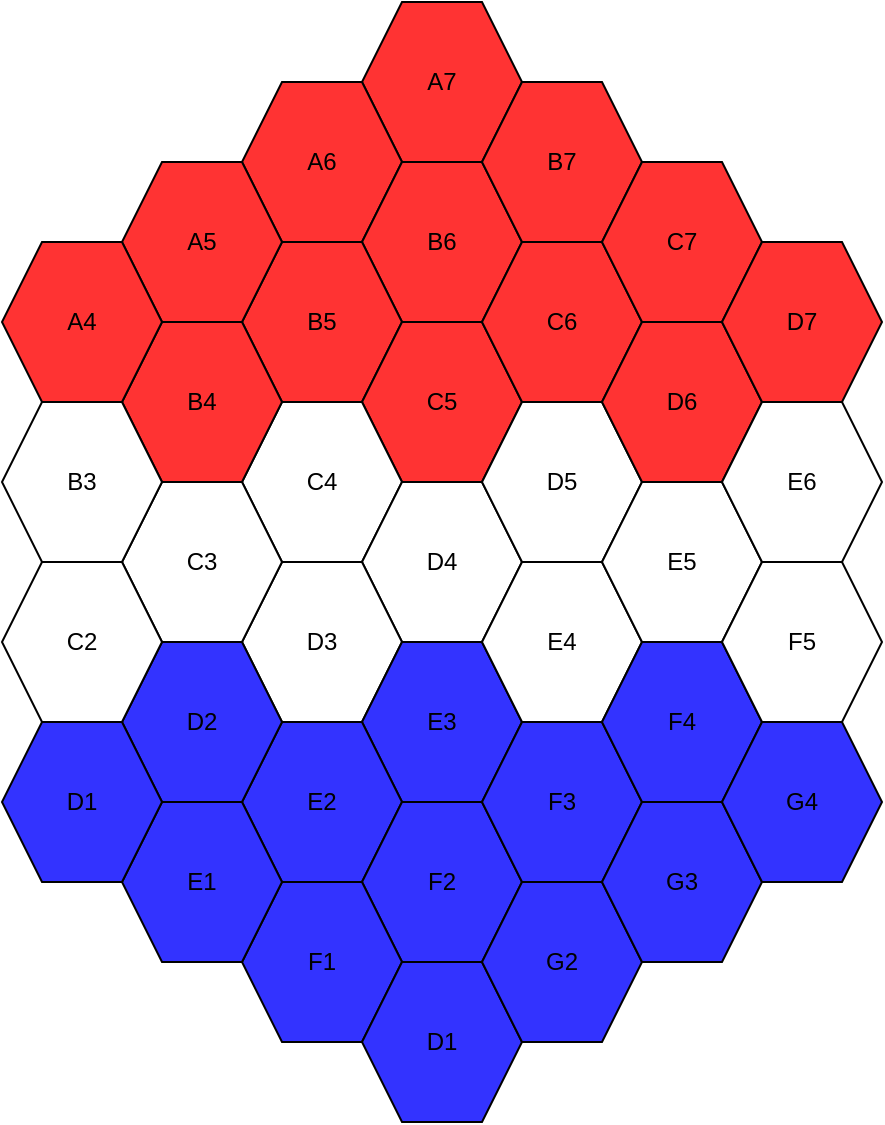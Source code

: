 <mxfile version="24.2.2" type="device">
  <diagram name="Page-1" id="2YBvvXClWsGukQMizWep">
    <mxGraphModel dx="673" dy="787" grid="1" gridSize="10" guides="1" tooltips="1" connect="1" arrows="1" fold="1" page="1" pageScale="1" pageWidth="850" pageHeight="1100" math="0" shadow="0">
      <root>
        <mxCell id="0" />
        <mxCell id="1" parent="0" />
        <mxCell id="2g64v9WpzQUKs4fg7y9Z-1" value="A7" style="shape=hexagon;perimeter=hexagonPerimeter2;whiteSpace=wrap;html=1;fixedSize=1;fillColor=#FF3333;" vertex="1" parent="1">
          <mxGeometry x="360" y="176" width="80" height="80" as="geometry" />
        </mxCell>
        <mxCell id="2g64v9WpzQUKs4fg7y9Z-2" value="A6" style="shape=hexagon;perimeter=hexagonPerimeter2;whiteSpace=wrap;html=1;fixedSize=1;fillColor=#FF3333;" vertex="1" parent="1">
          <mxGeometry x="300" y="216" width="80" height="80" as="geometry" />
        </mxCell>
        <mxCell id="2g64v9WpzQUKs4fg7y9Z-3" value="B6" style="shape=hexagon;perimeter=hexagonPerimeter2;whiteSpace=wrap;html=1;fixedSize=1;fillColor=#FF3333;" vertex="1" parent="1">
          <mxGeometry x="360" y="256" width="80" height="80" as="geometry" />
        </mxCell>
        <mxCell id="2g64v9WpzQUKs4fg7y9Z-4" value="B7" style="shape=hexagon;perimeter=hexagonPerimeter2;whiteSpace=wrap;html=1;fixedSize=1;fillColor=#FF3333;" vertex="1" parent="1">
          <mxGeometry x="420" y="216" width="80" height="80" as="geometry" />
        </mxCell>
        <mxCell id="2g64v9WpzQUKs4fg7y9Z-5" value="B5" style="shape=hexagon;perimeter=hexagonPerimeter2;whiteSpace=wrap;html=1;fixedSize=1;fillColor=#FF3333;" vertex="1" parent="1">
          <mxGeometry x="300" y="296" width="80" height="80" as="geometry" />
        </mxCell>
        <mxCell id="2g64v9WpzQUKs4fg7y9Z-6" value="C5" style="shape=hexagon;perimeter=hexagonPerimeter2;whiteSpace=wrap;html=1;fixedSize=1;fillColor=#FF3333;" vertex="1" parent="1">
          <mxGeometry x="360" y="336" width="80" height="80" as="geometry" />
        </mxCell>
        <mxCell id="2g64v9WpzQUKs4fg7y9Z-7" value="C6" style="shape=hexagon;perimeter=hexagonPerimeter2;whiteSpace=wrap;html=1;fixedSize=1;fillColor=#FF3333;" vertex="1" parent="1">
          <mxGeometry x="420" y="296" width="80" height="80" as="geometry" />
        </mxCell>
        <mxCell id="2g64v9WpzQUKs4fg7y9Z-8" value="C4" style="shape=hexagon;perimeter=hexagonPerimeter2;whiteSpace=wrap;html=1;fixedSize=1;" vertex="1" parent="1">
          <mxGeometry x="300" y="376" width="80" height="80" as="geometry" />
        </mxCell>
        <mxCell id="2g64v9WpzQUKs4fg7y9Z-9" value="D4" style="shape=hexagon;perimeter=hexagonPerimeter2;whiteSpace=wrap;html=1;fixedSize=1;" vertex="1" parent="1">
          <mxGeometry x="360" y="416" width="80" height="80" as="geometry" />
        </mxCell>
        <mxCell id="2g64v9WpzQUKs4fg7y9Z-10" value="D5" style="shape=hexagon;perimeter=hexagonPerimeter2;whiteSpace=wrap;html=1;fixedSize=1;" vertex="1" parent="1">
          <mxGeometry x="420" y="376" width="80" height="80" as="geometry" />
        </mxCell>
        <mxCell id="2g64v9WpzQUKs4fg7y9Z-11" value="D3" style="shape=hexagon;perimeter=hexagonPerimeter2;whiteSpace=wrap;html=1;fixedSize=1;" vertex="1" parent="1">
          <mxGeometry x="300" y="456" width="80" height="80" as="geometry" />
        </mxCell>
        <mxCell id="2g64v9WpzQUKs4fg7y9Z-12" value="E3" style="shape=hexagon;perimeter=hexagonPerimeter2;whiteSpace=wrap;html=1;fixedSize=1;fillColor=#3333FF;" vertex="1" parent="1">
          <mxGeometry x="360" y="496" width="80" height="80" as="geometry" />
        </mxCell>
        <mxCell id="2g64v9WpzQUKs4fg7y9Z-13" value="E4" style="shape=hexagon;perimeter=hexagonPerimeter2;whiteSpace=wrap;html=1;fixedSize=1;" vertex="1" parent="1">
          <mxGeometry x="420" y="456" width="80" height="80" as="geometry" />
        </mxCell>
        <mxCell id="2g64v9WpzQUKs4fg7y9Z-14" value="E2" style="shape=hexagon;perimeter=hexagonPerimeter2;whiteSpace=wrap;html=1;fixedSize=1;fillColor=#3333FF;" vertex="1" parent="1">
          <mxGeometry x="300" y="536" width="80" height="80" as="geometry" />
        </mxCell>
        <mxCell id="2g64v9WpzQUKs4fg7y9Z-15" value="F2" style="shape=hexagon;perimeter=hexagonPerimeter2;whiteSpace=wrap;html=1;fixedSize=1;fillColor=#3333FF;" vertex="1" parent="1">
          <mxGeometry x="360" y="576" width="80" height="80" as="geometry" />
        </mxCell>
        <mxCell id="2g64v9WpzQUKs4fg7y9Z-16" value="F3" style="shape=hexagon;perimeter=hexagonPerimeter2;whiteSpace=wrap;html=1;fixedSize=1;fillColor=#3333FF;" vertex="1" parent="1">
          <mxGeometry x="420" y="536" width="80" height="80" as="geometry" />
        </mxCell>
        <mxCell id="2g64v9WpzQUKs4fg7y9Z-17" value="F1" style="shape=hexagon;perimeter=hexagonPerimeter2;whiteSpace=wrap;html=1;fixedSize=1;fillColor=#3333FF;" vertex="1" parent="1">
          <mxGeometry x="300" y="616" width="80" height="80" as="geometry" />
        </mxCell>
        <mxCell id="2g64v9WpzQUKs4fg7y9Z-18" value="D1" style="shape=hexagon;perimeter=hexagonPerimeter2;whiteSpace=wrap;html=1;fixedSize=1;fillColor=#3333FF;" vertex="1" parent="1">
          <mxGeometry x="360" y="656" width="80" height="80" as="geometry" />
        </mxCell>
        <mxCell id="2g64v9WpzQUKs4fg7y9Z-19" value="G2" style="shape=hexagon;perimeter=hexagonPerimeter2;whiteSpace=wrap;html=1;fixedSize=1;fillColor=#3333FF;" vertex="1" parent="1">
          <mxGeometry x="420" y="616" width="80" height="80" as="geometry" />
        </mxCell>
        <mxCell id="2g64v9WpzQUKs4fg7y9Z-20" value="A5" style="shape=hexagon;perimeter=hexagonPerimeter2;whiteSpace=wrap;html=1;fixedSize=1;fillColor=#FF3333;" vertex="1" parent="1">
          <mxGeometry x="240" y="256" width="80" height="80" as="geometry" />
        </mxCell>
        <mxCell id="2g64v9WpzQUKs4fg7y9Z-21" value="B4" style="shape=hexagon;perimeter=hexagonPerimeter2;whiteSpace=wrap;html=1;fixedSize=1;fillColor=#FF3333;" vertex="1" parent="1">
          <mxGeometry x="240" y="336" width="80" height="80" as="geometry" />
        </mxCell>
        <mxCell id="2g64v9WpzQUKs4fg7y9Z-22" value="C3" style="shape=hexagon;perimeter=hexagonPerimeter2;whiteSpace=wrap;html=1;fixedSize=1;" vertex="1" parent="1">
          <mxGeometry x="240" y="416" width="80" height="80" as="geometry" />
        </mxCell>
        <mxCell id="2g64v9WpzQUKs4fg7y9Z-23" value="D2" style="shape=hexagon;perimeter=hexagonPerimeter2;whiteSpace=wrap;html=1;fixedSize=1;fillColor=#3333FF;" vertex="1" parent="1">
          <mxGeometry x="240" y="496" width="80" height="80" as="geometry" />
        </mxCell>
        <mxCell id="2g64v9WpzQUKs4fg7y9Z-24" value="E1" style="shape=hexagon;perimeter=hexagonPerimeter2;whiteSpace=wrap;html=1;fixedSize=1;fillColor=#3333FF;" vertex="1" parent="1">
          <mxGeometry x="240" y="576" width="80" height="80" as="geometry" />
        </mxCell>
        <mxCell id="2g64v9WpzQUKs4fg7y9Z-25" value="A4" style="shape=hexagon;perimeter=hexagonPerimeter2;whiteSpace=wrap;html=1;fixedSize=1;fillColor=#FF3333;" vertex="1" parent="1">
          <mxGeometry x="180" y="296" width="80" height="80" as="geometry" />
        </mxCell>
        <mxCell id="2g64v9WpzQUKs4fg7y9Z-26" value="B3" style="shape=hexagon;perimeter=hexagonPerimeter2;whiteSpace=wrap;html=1;fixedSize=1;" vertex="1" parent="1">
          <mxGeometry x="180" y="376" width="80" height="80" as="geometry" />
        </mxCell>
        <mxCell id="2g64v9WpzQUKs4fg7y9Z-27" value="C2" style="shape=hexagon;perimeter=hexagonPerimeter2;whiteSpace=wrap;html=1;fixedSize=1;" vertex="1" parent="1">
          <mxGeometry x="180" y="456" width="80" height="80" as="geometry" />
        </mxCell>
        <mxCell id="2g64v9WpzQUKs4fg7y9Z-28" value="D1" style="shape=hexagon;perimeter=hexagonPerimeter2;whiteSpace=wrap;html=1;fixedSize=1;fillColor=#3333FF;" vertex="1" parent="1">
          <mxGeometry x="180" y="536" width="80" height="80" as="geometry" />
        </mxCell>
        <mxCell id="2g64v9WpzQUKs4fg7y9Z-29" value="C7" style="shape=hexagon;perimeter=hexagonPerimeter2;whiteSpace=wrap;html=1;fixedSize=1;fillColor=#FF3333;" vertex="1" parent="1">
          <mxGeometry x="480" y="256" width="80" height="80" as="geometry" />
        </mxCell>
        <mxCell id="2g64v9WpzQUKs4fg7y9Z-30" value="D6" style="shape=hexagon;perimeter=hexagonPerimeter2;whiteSpace=wrap;html=1;fixedSize=1;fillColor=#FF3333;" vertex="1" parent="1">
          <mxGeometry x="480" y="336" width="80" height="80" as="geometry" />
        </mxCell>
        <mxCell id="2g64v9WpzQUKs4fg7y9Z-31" value="E5" style="shape=hexagon;perimeter=hexagonPerimeter2;whiteSpace=wrap;html=1;fixedSize=1;" vertex="1" parent="1">
          <mxGeometry x="480" y="416" width="80" height="80" as="geometry" />
        </mxCell>
        <mxCell id="2g64v9WpzQUKs4fg7y9Z-32" value="F4" style="shape=hexagon;perimeter=hexagonPerimeter2;whiteSpace=wrap;html=1;fixedSize=1;fillColor=#3333FF;" vertex="1" parent="1">
          <mxGeometry x="480" y="496" width="80" height="80" as="geometry" />
        </mxCell>
        <mxCell id="2g64v9WpzQUKs4fg7y9Z-33" value="G3" style="shape=hexagon;perimeter=hexagonPerimeter2;whiteSpace=wrap;html=1;fixedSize=1;fillColor=#3333FF;" vertex="1" parent="1">
          <mxGeometry x="480" y="576" width="80" height="80" as="geometry" />
        </mxCell>
        <mxCell id="2g64v9WpzQUKs4fg7y9Z-38" value="D7" style="shape=hexagon;perimeter=hexagonPerimeter2;whiteSpace=wrap;html=1;fixedSize=1;fillColor=#FF3333;" vertex="1" parent="1">
          <mxGeometry x="540" y="296" width="80" height="80" as="geometry" />
        </mxCell>
        <mxCell id="2g64v9WpzQUKs4fg7y9Z-39" value="E6" style="shape=hexagon;perimeter=hexagonPerimeter2;whiteSpace=wrap;html=1;fixedSize=1;" vertex="1" parent="1">
          <mxGeometry x="540" y="376" width="80" height="80" as="geometry" />
        </mxCell>
        <mxCell id="2g64v9WpzQUKs4fg7y9Z-40" value="F5" style="shape=hexagon;perimeter=hexagonPerimeter2;whiteSpace=wrap;html=1;fixedSize=1;" vertex="1" parent="1">
          <mxGeometry x="540" y="456" width="80" height="80" as="geometry" />
        </mxCell>
        <mxCell id="2g64v9WpzQUKs4fg7y9Z-41" value="G4" style="shape=hexagon;perimeter=hexagonPerimeter2;whiteSpace=wrap;html=1;fixedSize=1;fillColor=#3333FF;" vertex="1" parent="1">
          <mxGeometry x="540" y="536" width="80" height="80" as="geometry" />
        </mxCell>
      </root>
    </mxGraphModel>
  </diagram>
</mxfile>

